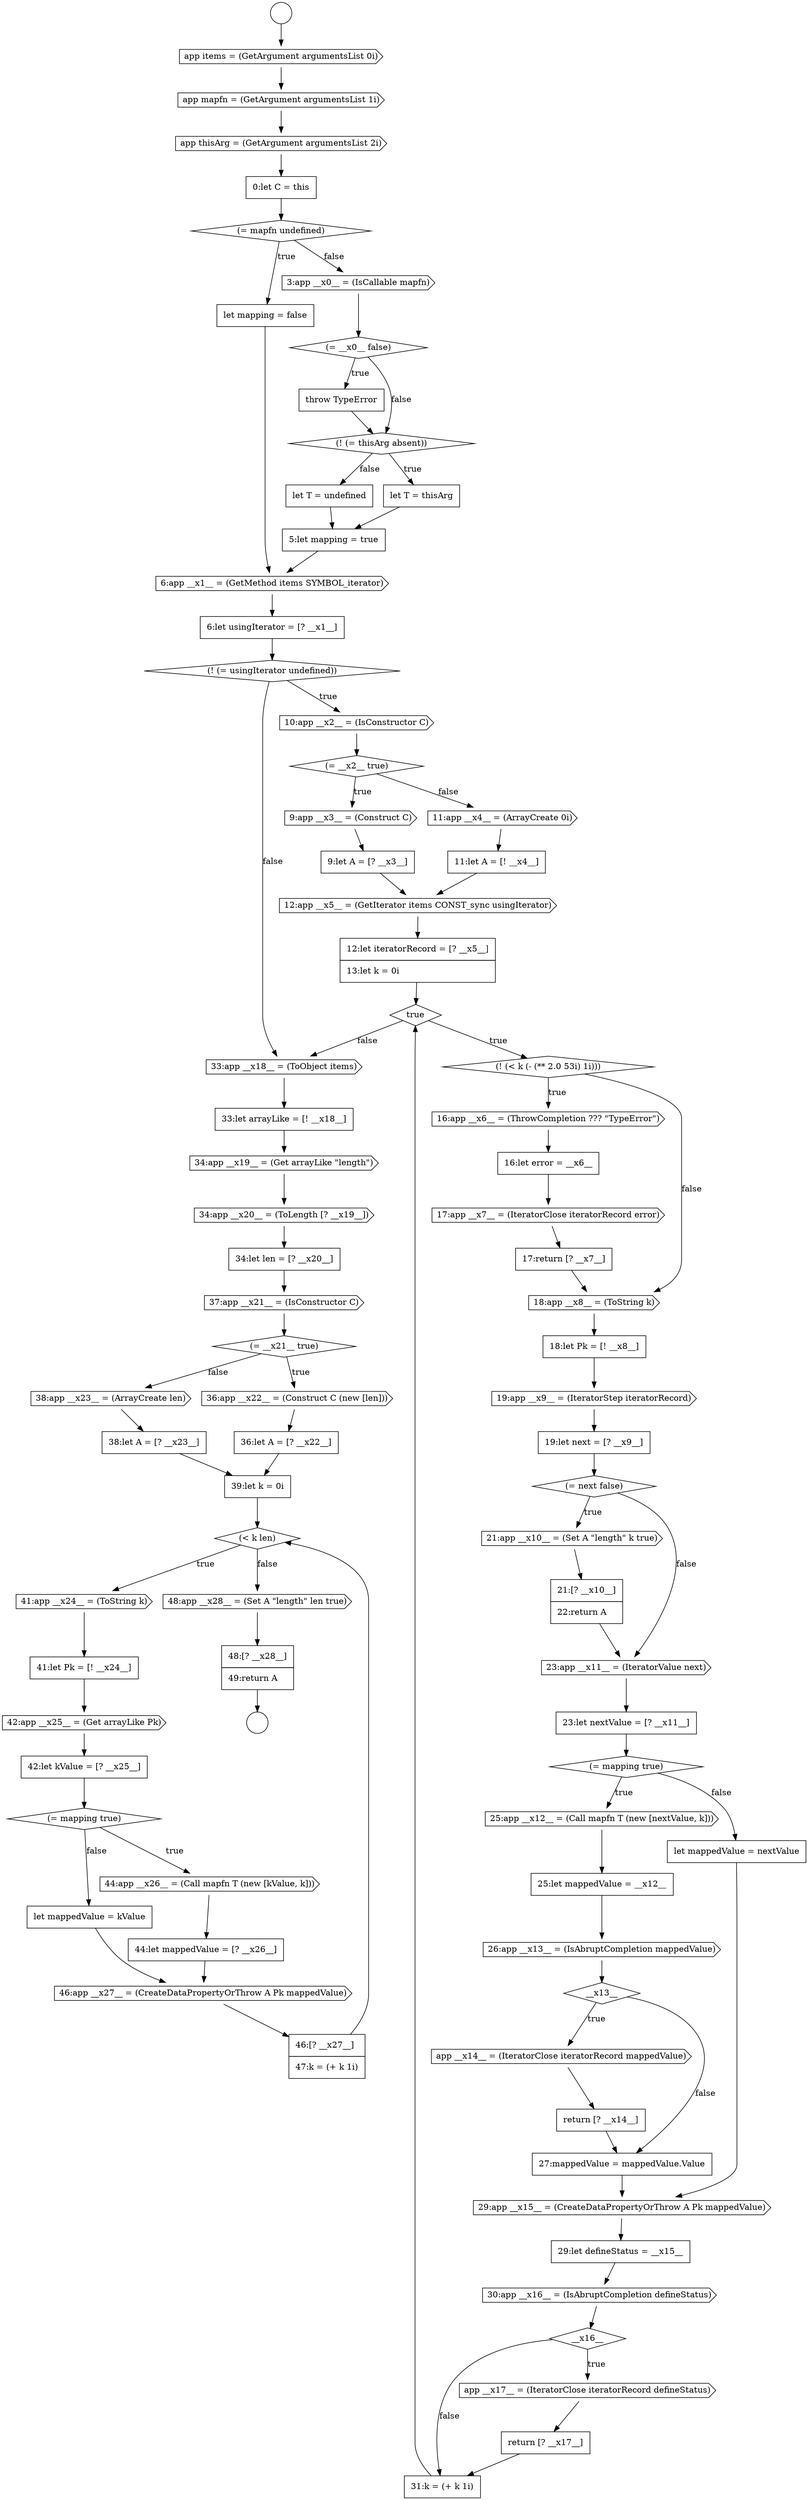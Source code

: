digraph {
  node5 [shape=none, margin=0, label=<<font color="black">
    <table border="0" cellborder="1" cellspacing="0" cellpadding="10">
      <tr><td align="left">0:let C = this</td></tr>
    </table>
  </font>> color="black" fillcolor="white" style=filled]
  node65 [shape=none, margin=0, label=<<font color="black">
    <table border="0" cellborder="1" cellspacing="0" cellpadding="10">
      <tr><td align="left">36:let A = [? __x22__]</td></tr>
    </table>
  </font>> color="black" fillcolor="white" style=filled]
  node77 [shape=none, margin=0, label=<<font color="black">
    <table border="0" cellborder="1" cellspacing="0" cellpadding="10">
      <tr><td align="left">let mappedValue = kValue</td></tr>
    </table>
  </font>> color="black" fillcolor="white" style=filled]
  node66 [shape=cds, label=<<font color="black">38:app __x23__ = (ArrayCreate len)</font>> color="black" fillcolor="white" style=filled]
  node69 [shape=diamond, label=<<font color="black">(&lt; k len)</font>> color="black" fillcolor="white" style=filled]
  node0 [shape=circle label=" " color="black" fillcolor="white" style=filled]
  node10 [shape=none, margin=0, label=<<font color="black">
    <table border="0" cellborder="1" cellspacing="0" cellpadding="10">
      <tr><td align="left">throw TypeError</td></tr>
    </table>
  </font>> color="black" fillcolor="white" style=filled]
  node56 [shape=none, margin=0, label=<<font color="black">
    <table border="0" cellborder="1" cellspacing="0" cellpadding="10">
      <tr><td align="left">31:k = (+ k 1i)</td></tr>
    </table>
  </font>> color="black" fillcolor="white" style=filled]
  node42 [shape=cds, label=<<font color="black">25:app __x12__ = (Call mapfn T (new [nextValue, k]))</font>> color="black" fillcolor="white" style=filled]
  node24 [shape=cds, label=<<font color="black">12:app __x5__ = (GetIterator items CONST_sync usingIterator)</font>> color="black" fillcolor="white" style=filled]
  node37 [shape=cds, label=<<font color="black">21:app __x10__ = (Set A &quot;length&quot; k true)</font>> color="black" fillcolor="white" style=filled]
  node25 [shape=none, margin=0, label=<<font color="black">
    <table border="0" cellborder="1" cellspacing="0" cellpadding="10">
      <tr><td align="left">12:let iteratorRecord = [? __x5__]</td></tr>
      <tr><td align="left">13:let k = 0i</td></tr>
    </table>
  </font>> color="black" fillcolor="white" style=filled]
  node52 [shape=cds, label=<<font color="black">30:app __x16__ = (IsAbruptCompletion defineStatus)</font>> color="black" fillcolor="white" style=filled]
  node14 [shape=none, margin=0, label=<<font color="black">
    <table border="0" cellborder="1" cellspacing="0" cellpadding="10">
      <tr><td align="left">5:let mapping = true</td></tr>
    </table>
  </font>> color="black" fillcolor="white" style=filled]
  node20 [shape=cds, label=<<font color="black">9:app __x3__ = (Construct C)</font>> color="black" fillcolor="white" style=filled]
  node46 [shape=cds, label=<<font color="black">app __x14__ = (IteratorClose iteratorRecord mappedValue)</font>> color="black" fillcolor="white" style=filled]
  node57 [shape=cds, label=<<font color="black">33:app __x18__ = (ToObject items)</font>> color="black" fillcolor="white" style=filled]
  node78 [shape=cds, label=<<font color="black">46:app __x27__ = (CreateDataPropertyOrThrow A Pk mappedValue)</font>> color="black" fillcolor="white" style=filled]
  node29 [shape=none, margin=0, label=<<font color="black">
    <table border="0" cellborder="1" cellspacing="0" cellpadding="10">
      <tr><td align="left">16:let error = __x6__</td></tr>
    </table>
  </font>> color="black" fillcolor="white" style=filled]
  node61 [shape=none, margin=0, label=<<font color="black">
    <table border="0" cellborder="1" cellspacing="0" cellpadding="10">
      <tr><td align="left">34:let len = [? __x20__]</td></tr>
    </table>
  </font>> color="black" fillcolor="white" style=filled]
  node1 [shape=circle label=" " color="black" fillcolor="white" style=filled]
  node74 [shape=diamond, label=<<font color="black">(= mapping true)</font>> color="black" fillcolor="white" style=filled]
  node6 [shape=diamond, label=<<font color="black">(= mapfn undefined)</font>> color="black" fillcolor="white" style=filled]
  node60 [shape=cds, label=<<font color="black">34:app __x20__ = (ToLength [? __x19__])</font>> color="black" fillcolor="white" style=filled]
  node70 [shape=cds, label=<<font color="black">41:app __x24__ = (ToString k)</font>> color="black" fillcolor="white" style=filled]
  node21 [shape=none, margin=0, label=<<font color="black">
    <table border="0" cellborder="1" cellspacing="0" cellpadding="10">
      <tr><td align="left">9:let A = [? __x3__]</td></tr>
    </table>
  </font>> color="black" fillcolor="white" style=filled]
  node33 [shape=none, margin=0, label=<<font color="black">
    <table border="0" cellborder="1" cellspacing="0" cellpadding="10">
      <tr><td align="left">18:let Pk = [! __x8__]</td></tr>
    </table>
  </font>> color="black" fillcolor="white" style=filled]
  node28 [shape=cds, label=<<font color="black">16:app __x6__ = (ThrowCompletion ??? &quot;TypeError&quot;)</font>> color="black" fillcolor="white" style=filled]
  node38 [shape=none, margin=0, label=<<font color="black">
    <table border="0" cellborder="1" cellspacing="0" cellpadding="10">
      <tr><td align="left">21:[? __x10__]</td></tr>
      <tr><td align="left">22:return A</td></tr>
    </table>
  </font>> color="black" fillcolor="white" style=filled]
  node9 [shape=diamond, label=<<font color="black">(= __x0__ false)</font>> color="black" fillcolor="white" style=filled]
  node53 [shape=diamond, label=<<font color="black">__x16__</font>> color="black" fillcolor="white" style=filled]
  node13 [shape=none, margin=0, label=<<font color="black">
    <table border="0" cellborder="1" cellspacing="0" cellpadding="10">
      <tr><td align="left">let T = undefined</td></tr>
    </table>
  </font>> color="black" fillcolor="white" style=filled]
  node41 [shape=diamond, label=<<font color="black">(= mapping true)</font>> color="black" fillcolor="white" style=filled]
  node73 [shape=none, margin=0, label=<<font color="black">
    <table border="0" cellborder="1" cellspacing="0" cellpadding="10">
      <tr><td align="left">42:let kValue = [? __x25__]</td></tr>
    </table>
  </font>> color="black" fillcolor="white" style=filled]
  node2 [shape=cds, label=<<font color="black">app items = (GetArgument argumentsList 0i)</font>> color="black" fillcolor="white" style=filled]
  node45 [shape=diamond, label=<<font color="black">__x13__</font>> color="black" fillcolor="white" style=filled]
  node64 [shape=cds, label=<<font color="black">36:app __x22__ = (Construct C (new [len]))</font>> color="black" fillcolor="white" style=filled]
  node17 [shape=diamond, label=<<font color="black">(! (= usingIterator undefined))</font>> color="black" fillcolor="white" style=filled]
  node32 [shape=cds, label=<<font color="black">18:app __x8__ = (ToString k)</font>> color="black" fillcolor="white" style=filled]
  node34 [shape=cds, label=<<font color="black">19:app __x9__ = (IteratorStep iteratorRecord)</font>> color="black" fillcolor="white" style=filled]
  node22 [shape=cds, label=<<font color="black">11:app __x4__ = (ArrayCreate 0i)</font>> color="black" fillcolor="white" style=filled]
  node44 [shape=cds, label=<<font color="black">26:app __x13__ = (IsAbruptCompletion mappedValue)</font>> color="black" fillcolor="white" style=filled]
  node59 [shape=cds, label=<<font color="black">34:app __x19__ = (Get arrayLike &quot;length&quot;)</font>> color="black" fillcolor="white" style=filled]
  node27 [shape=diamond, label=<<font color="black">(! (&lt; k (- (** 2.0 53i) 1i)))</font>> color="black" fillcolor="white" style=filled]
  node71 [shape=none, margin=0, label=<<font color="black">
    <table border="0" cellborder="1" cellspacing="0" cellpadding="10">
      <tr><td align="left">41:let Pk = [! __x24__]</td></tr>
    </table>
  </font>> color="black" fillcolor="white" style=filled]
  node12 [shape=none, margin=0, label=<<font color="black">
    <table border="0" cellborder="1" cellspacing="0" cellpadding="10">
      <tr><td align="left">let T = thisArg</td></tr>
    </table>
  </font>> color="black" fillcolor="white" style=filled]
  node54 [shape=cds, label=<<font color="black">app __x17__ = (IteratorClose iteratorRecord defineStatus)</font>> color="black" fillcolor="white" style=filled]
  node49 [shape=none, margin=0, label=<<font color="black">
    <table border="0" cellborder="1" cellspacing="0" cellpadding="10">
      <tr><td align="left">let mappedValue = nextValue</td></tr>
    </table>
  </font>> color="black" fillcolor="white" style=filled]
  node81 [shape=none, margin=0, label=<<font color="black">
    <table border="0" cellborder="1" cellspacing="0" cellpadding="10">
      <tr><td align="left">48:[? __x28__]</td></tr>
      <tr><td align="left">49:return A</td></tr>
    </table>
  </font>> color="black" fillcolor="white" style=filled]
  node76 [shape=none, margin=0, label=<<font color="black">
    <table border="0" cellborder="1" cellspacing="0" cellpadding="10">
      <tr><td align="left">44:let mappedValue = [? __x26__]</td></tr>
    </table>
  </font>> color="black" fillcolor="white" style=filled]
  node7 [shape=none, margin=0, label=<<font color="black">
    <table border="0" cellborder="1" cellspacing="0" cellpadding="10">
      <tr><td align="left">let mapping = false</td></tr>
    </table>
  </font>> color="black" fillcolor="white" style=filled]
  node39 [shape=cds, label=<<font color="black">23:app __x11__ = (IteratorValue next)</font>> color="black" fillcolor="white" style=filled]
  node3 [shape=cds, label=<<font color="black">app mapfn = (GetArgument argumentsList 1i)</font>> color="black" fillcolor="white" style=filled]
  node80 [shape=cds, label=<<font color="black">48:app __x28__ = (Set A &quot;length&quot; len true)</font>> color="black" fillcolor="white" style=filled]
  node35 [shape=none, margin=0, label=<<font color="black">
    <table border="0" cellborder="1" cellspacing="0" cellpadding="10">
      <tr><td align="left">19:let next = [? __x9__]</td></tr>
    </table>
  </font>> color="black" fillcolor="white" style=filled]
  node48 [shape=none, margin=0, label=<<font color="black">
    <table border="0" cellborder="1" cellspacing="0" cellpadding="10">
      <tr><td align="left">27:mappedValue = mappedValue.Value</td></tr>
    </table>
  </font>> color="black" fillcolor="white" style=filled]
  node63 [shape=diamond, label=<<font color="black">(= __x21__ true)</font>> color="black" fillcolor="white" style=filled]
  node18 [shape=cds, label=<<font color="black">10:app __x2__ = (IsConstructor C)</font>> color="black" fillcolor="white" style=filled]
  node50 [shape=cds, label=<<font color="black">29:app __x15__ = (CreateDataPropertyOrThrow A Pk mappedValue)</font>> color="black" fillcolor="white" style=filled]
  node67 [shape=none, margin=0, label=<<font color="black">
    <table border="0" cellborder="1" cellspacing="0" cellpadding="10">
      <tr><td align="left">38:let A = [? __x23__]</td></tr>
    </table>
  </font>> color="black" fillcolor="white" style=filled]
  node16 [shape=none, margin=0, label=<<font color="black">
    <table border="0" cellborder="1" cellspacing="0" cellpadding="10">
      <tr><td align="left">6:let usingIterator = [? __x1__]</td></tr>
    </table>
  </font>> color="black" fillcolor="white" style=filled]
  node31 [shape=none, margin=0, label=<<font color="black">
    <table border="0" cellborder="1" cellspacing="0" cellpadding="10">
      <tr><td align="left">17:return [? __x7__]</td></tr>
    </table>
  </font>> color="black" fillcolor="white" style=filled]
  node11 [shape=diamond, label=<<font color="black">(! (= thisArg absent))</font>> color="black" fillcolor="white" style=filled]
  node72 [shape=cds, label=<<font color="black">42:app __x25__ = (Get arrayLike Pk)</font>> color="black" fillcolor="white" style=filled]
  node43 [shape=none, margin=0, label=<<font color="black">
    <table border="0" cellborder="1" cellspacing="0" cellpadding="10">
      <tr><td align="left">25:let mappedValue = __x12__</td></tr>
    </table>
  </font>> color="black" fillcolor="white" style=filled]
  node40 [shape=none, margin=0, label=<<font color="black">
    <table border="0" cellborder="1" cellspacing="0" cellpadding="10">
      <tr><td align="left">23:let nextValue = [? __x11__]</td></tr>
    </table>
  </font>> color="black" fillcolor="white" style=filled]
  node26 [shape=diamond, label=<<font color="black">true</font>> color="black" fillcolor="white" style=filled]
  node55 [shape=none, margin=0, label=<<font color="black">
    <table border="0" cellborder="1" cellspacing="0" cellpadding="10">
      <tr><td align="left">return [? __x17__]</td></tr>
    </table>
  </font>> color="black" fillcolor="white" style=filled]
  node23 [shape=none, margin=0, label=<<font color="black">
    <table border="0" cellborder="1" cellspacing="0" cellpadding="10">
      <tr><td align="left">11:let A = [! __x4__]</td></tr>
    </table>
  </font>> color="black" fillcolor="white" style=filled]
  node8 [shape=cds, label=<<font color="black">3:app __x0__ = (IsCallable mapfn)</font>> color="black" fillcolor="white" style=filled]
  node75 [shape=cds, label=<<font color="black">44:app __x26__ = (Call mapfn T (new [kValue, k]))</font>> color="black" fillcolor="white" style=filled]
  node58 [shape=none, margin=0, label=<<font color="black">
    <table border="0" cellborder="1" cellspacing="0" cellpadding="10">
      <tr><td align="left">33:let arrayLike = [! __x18__]</td></tr>
    </table>
  </font>> color="black" fillcolor="white" style=filled]
  node36 [shape=diamond, label=<<font color="black">(= next false)</font>> color="black" fillcolor="white" style=filled]
  node30 [shape=cds, label=<<font color="black">17:app __x7__ = (IteratorClose iteratorRecord error)</font>> color="black" fillcolor="white" style=filled]
  node51 [shape=none, margin=0, label=<<font color="black">
    <table border="0" cellborder="1" cellspacing="0" cellpadding="10">
      <tr><td align="left">29:let defineStatus = __x15__</td></tr>
    </table>
  </font>> color="black" fillcolor="white" style=filled]
  node19 [shape=diamond, label=<<font color="black">(= __x2__ true)</font>> color="black" fillcolor="white" style=filled]
  node4 [shape=cds, label=<<font color="black">app thisArg = (GetArgument argumentsList 2i)</font>> color="black" fillcolor="white" style=filled]
  node79 [shape=none, margin=0, label=<<font color="black">
    <table border="0" cellborder="1" cellspacing="0" cellpadding="10">
      <tr><td align="left">46:[? __x27__]</td></tr>
      <tr><td align="left">47:k = (+ k 1i)</td></tr>
    </table>
  </font>> color="black" fillcolor="white" style=filled]
  node47 [shape=none, margin=0, label=<<font color="black">
    <table border="0" cellborder="1" cellspacing="0" cellpadding="10">
      <tr><td align="left">return [? __x14__]</td></tr>
    </table>
  </font>> color="black" fillcolor="white" style=filled]
  node15 [shape=cds, label=<<font color="black">6:app __x1__ = (GetMethod items SYMBOL_iterator)</font>> color="black" fillcolor="white" style=filled]
  node68 [shape=none, margin=0, label=<<font color="black">
    <table border="0" cellborder="1" cellspacing="0" cellpadding="10">
      <tr><td align="left">39:let k = 0i</td></tr>
    </table>
  </font>> color="black" fillcolor="white" style=filled]
  node62 [shape=cds, label=<<font color="black">37:app __x21__ = (IsConstructor C)</font>> color="black" fillcolor="white" style=filled]
  node66 -> node67 [ color="black"]
  node71 -> node72 [ color="black"]
  node43 -> node44 [ color="black"]
  node77 -> node78 [ color="black"]
  node12 -> node14 [ color="black"]
  node49 -> node50 [ color="black"]
  node38 -> node39 [ color="black"]
  node7 -> node15 [ color="black"]
  node5 -> node6 [ color="black"]
  node3 -> node4 [ color="black"]
  node61 -> node62 [ color="black"]
  node28 -> node29 [ color="black"]
  node64 -> node65 [ color="black"]
  node29 -> node30 [ color="black"]
  node39 -> node40 [ color="black"]
  node67 -> node68 [ color="black"]
  node6 -> node7 [label=<<font color="black">true</font>> color="black"]
  node6 -> node8 [label=<<font color="black">false</font>> color="black"]
  node54 -> node55 [ color="black"]
  node18 -> node19 [ color="black"]
  node42 -> node43 [ color="black"]
  node34 -> node35 [ color="black"]
  node74 -> node75 [label=<<font color="black">true</font>> color="black"]
  node74 -> node77 [label=<<font color="black">false</font>> color="black"]
  node81 -> node1 [ color="black"]
  node69 -> node70 [label=<<font color="black">true</font>> color="black"]
  node69 -> node80 [label=<<font color="black">false</font>> color="black"]
  node2 -> node3 [ color="black"]
  node62 -> node63 [ color="black"]
  node15 -> node16 [ color="black"]
  node55 -> node56 [ color="black"]
  node11 -> node12 [label=<<font color="black">true</font>> color="black"]
  node11 -> node13 [label=<<font color="black">false</font>> color="black"]
  node9 -> node10 [label=<<font color="black">true</font>> color="black"]
  node9 -> node11 [label=<<font color="black">false</font>> color="black"]
  node41 -> node42 [label=<<font color="black">true</font>> color="black"]
  node41 -> node49 [label=<<font color="black">false</font>> color="black"]
  node26 -> node27 [label=<<font color="black">true</font>> color="black"]
  node26 -> node57 [label=<<font color="black">false</font>> color="black"]
  node45 -> node46 [label=<<font color="black">true</font>> color="black"]
  node45 -> node48 [label=<<font color="black">false</font>> color="black"]
  node35 -> node36 [ color="black"]
  node57 -> node58 [ color="black"]
  node27 -> node28 [label=<<font color="black">true</font>> color="black"]
  node27 -> node32 [label=<<font color="black">false</font>> color="black"]
  node13 -> node14 [ color="black"]
  node17 -> node18 [label=<<font color="black">true</font>> color="black"]
  node17 -> node57 [label=<<font color="black">false</font>> color="black"]
  node0 -> node2 [ color="black"]
  node75 -> node76 [ color="black"]
  node52 -> node53 [ color="black"]
  node22 -> node23 [ color="black"]
  node70 -> node71 [ color="black"]
  node44 -> node45 [ color="black"]
  node37 -> node38 [ color="black"]
  node19 -> node20 [label=<<font color="black">true</font>> color="black"]
  node19 -> node22 [label=<<font color="black">false</font>> color="black"]
  node68 -> node69 [ color="black"]
  node23 -> node24 [ color="black"]
  node31 -> node32 [ color="black"]
  node48 -> node50 [ color="black"]
  node14 -> node15 [ color="black"]
  node40 -> node41 [ color="black"]
  node30 -> node31 [ color="black"]
  node63 -> node64 [label=<<font color="black">true</font>> color="black"]
  node63 -> node66 [label=<<font color="black">false</font>> color="black"]
  node72 -> node73 [ color="black"]
  node78 -> node79 [ color="black"]
  node10 -> node11 [ color="black"]
  node47 -> node48 [ color="black"]
  node50 -> node51 [ color="black"]
  node79 -> node69 [ color="black"]
  node4 -> node5 [ color="black"]
  node51 -> node52 [ color="black"]
  node25 -> node26 [ color="black"]
  node8 -> node9 [ color="black"]
  node73 -> node74 [ color="black"]
  node59 -> node60 [ color="black"]
  node20 -> node21 [ color="black"]
  node53 -> node54 [label=<<font color="black">true</font>> color="black"]
  node53 -> node56 [label=<<font color="black">false</font>> color="black"]
  node21 -> node24 [ color="black"]
  node60 -> node61 [ color="black"]
  node24 -> node25 [ color="black"]
  node36 -> node37 [label=<<font color="black">true</font>> color="black"]
  node36 -> node39 [label=<<font color="black">false</font>> color="black"]
  node65 -> node68 [ color="black"]
  node16 -> node17 [ color="black"]
  node46 -> node47 [ color="black"]
  node58 -> node59 [ color="black"]
  node80 -> node81 [ color="black"]
  node76 -> node78 [ color="black"]
  node32 -> node33 [ color="black"]
  node56 -> node26 [ color="black"]
  node33 -> node34 [ color="black"]
}
